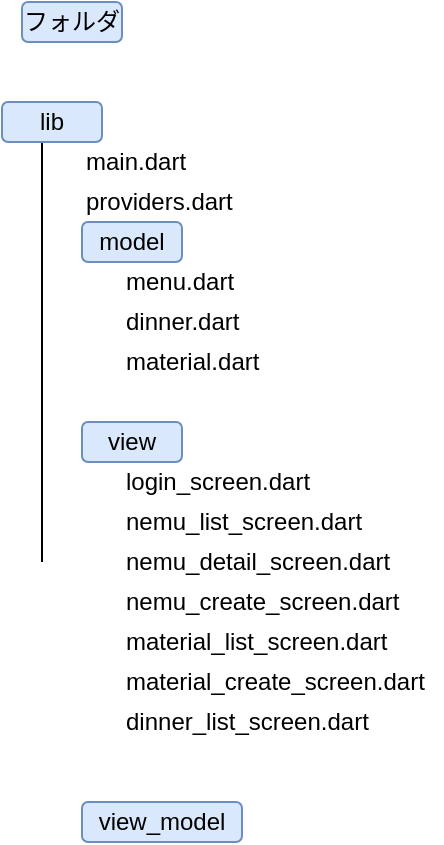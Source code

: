 <mxfile version="25.0.3">
  <diagram name="ページ1" id="5gUWB20uhd7FqrlVb9wN">
    <mxGraphModel dx="356" dy="512" grid="1" gridSize="10" guides="1" tooltips="1" connect="1" arrows="1" fold="1" page="1" pageScale="1" pageWidth="827" pageHeight="1169" math="0" shadow="0">
      <root>
        <mxCell id="0" />
        <mxCell id="1" parent="0" />
        <mxCell id="MjYg10NI-LZ-l88WVrEu-3" value="main.dart" style="text;html=1;align=left;verticalAlign=middle;whiteSpace=wrap;rounded=0;" vertex="1" parent="1">
          <mxGeometry x="80" y="160" width="60" height="20" as="geometry" />
        </mxCell>
        <mxCell id="MjYg10NI-LZ-l88WVrEu-4" value="" style="endArrow=none;html=1;rounded=0;" edge="1" parent="1">
          <mxGeometry width="50" height="50" relative="1" as="geometry">
            <mxPoint x="60" y="370" as="sourcePoint" />
            <mxPoint x="60" y="160" as="targetPoint" />
          </mxGeometry>
        </mxCell>
        <mxCell id="MjYg10NI-LZ-l88WVrEu-6" value="フォルダ" style="rounded=1;whiteSpace=wrap;html=1;fillColor=#dae8fc;strokeColor=#6c8ebf;" vertex="1" parent="1">
          <mxGeometry x="50" y="90" width="50" height="20" as="geometry" />
        </mxCell>
        <mxCell id="MjYg10NI-LZ-l88WVrEu-7" value="lib" style="rounded=1;whiteSpace=wrap;html=1;fillColor=#dae8fc;strokeColor=#6c8ebf;" vertex="1" parent="1">
          <mxGeometry x="40" y="140" width="50" height="20" as="geometry" />
        </mxCell>
        <mxCell id="MjYg10NI-LZ-l88WVrEu-8" value="model" style="rounded=1;whiteSpace=wrap;html=1;fillColor=#dae8fc;strokeColor=#6c8ebf;" vertex="1" parent="1">
          <mxGeometry x="80" y="200" width="50" height="20" as="geometry" />
        </mxCell>
        <mxCell id="MjYg10NI-LZ-l88WVrEu-10" value="view" style="rounded=1;whiteSpace=wrap;html=1;fillColor=#dae8fc;strokeColor=#6c8ebf;" vertex="1" parent="1">
          <mxGeometry x="80" y="300" width="50" height="20" as="geometry" />
        </mxCell>
        <mxCell id="MjYg10NI-LZ-l88WVrEu-11" value="view_model" style="rounded=1;whiteSpace=wrap;html=1;fillColor=#dae8fc;strokeColor=#6c8ebf;" vertex="1" parent="1">
          <mxGeometry x="80" y="490" width="80" height="20" as="geometry" />
        </mxCell>
        <mxCell id="MjYg10NI-LZ-l88WVrEu-12" value="menu.dart" style="text;html=1;align=left;verticalAlign=middle;whiteSpace=wrap;rounded=0;" vertex="1" parent="1">
          <mxGeometry x="100" y="220" width="60" height="20" as="geometry" />
        </mxCell>
        <mxCell id="MjYg10NI-LZ-l88WVrEu-13" value="dinner.dart" style="text;html=1;align=left;verticalAlign=middle;whiteSpace=wrap;rounded=0;" vertex="1" parent="1">
          <mxGeometry x="100" y="240" width="60" height="20" as="geometry" />
        </mxCell>
        <mxCell id="MjYg10NI-LZ-l88WVrEu-14" value="material.dart" style="text;html=1;align=left;verticalAlign=middle;whiteSpace=wrap;rounded=0;" vertex="1" parent="1">
          <mxGeometry x="100" y="260" width="80" height="20" as="geometry" />
        </mxCell>
        <mxCell id="MjYg10NI-LZ-l88WVrEu-15" value="login_screen.dart" style="text;html=1;align=left;verticalAlign=middle;whiteSpace=wrap;rounded=0;" vertex="1" parent="1">
          <mxGeometry x="100" y="320" width="110" height="20" as="geometry" />
        </mxCell>
        <mxCell id="MjYg10NI-LZ-l88WVrEu-16" value="nemu_list_screen.dart" style="text;html=1;align=left;verticalAlign=middle;whiteSpace=wrap;rounded=0;" vertex="1" parent="1">
          <mxGeometry x="100" y="340" width="140" height="20" as="geometry" />
        </mxCell>
        <mxCell id="MjYg10NI-LZ-l88WVrEu-17" value="nemu_detail_screen.dart" style="text;html=1;align=left;verticalAlign=middle;whiteSpace=wrap;rounded=0;" vertex="1" parent="1">
          <mxGeometry x="100" y="360" width="140" height="20" as="geometry" />
        </mxCell>
        <mxCell id="MjYg10NI-LZ-l88WVrEu-18" value="nemu_create_screen.dart" style="text;html=1;align=left;verticalAlign=middle;whiteSpace=wrap;rounded=0;" vertex="1" parent="1">
          <mxGeometry x="100" y="380" width="150" height="20" as="geometry" />
        </mxCell>
        <mxCell id="MjYg10NI-LZ-l88WVrEu-19" value="material_list_screen.dart" style="text;html=1;align=left;verticalAlign=middle;whiteSpace=wrap;rounded=0;" vertex="1" parent="1">
          <mxGeometry x="100" y="400" width="140" height="20" as="geometry" />
        </mxCell>
        <mxCell id="MjYg10NI-LZ-l88WVrEu-20" value="material_create_screen.dart" style="text;html=1;align=left;verticalAlign=middle;whiteSpace=wrap;rounded=0;" vertex="1" parent="1">
          <mxGeometry x="100" y="420" width="160" height="20" as="geometry" />
        </mxCell>
        <mxCell id="MjYg10NI-LZ-l88WVrEu-21" value="dinner_list_screen.dart" style="text;html=1;align=left;verticalAlign=middle;whiteSpace=wrap;rounded=0;" vertex="1" parent="1">
          <mxGeometry x="100" y="440" width="160" height="20" as="geometry" />
        </mxCell>
        <mxCell id="MjYg10NI-LZ-l88WVrEu-22" value="providers.dart" style="text;html=1;align=left;verticalAlign=middle;whiteSpace=wrap;rounded=0;" vertex="1" parent="1">
          <mxGeometry x="80" y="180" width="160" height="20" as="geometry" />
        </mxCell>
      </root>
    </mxGraphModel>
  </diagram>
</mxfile>
